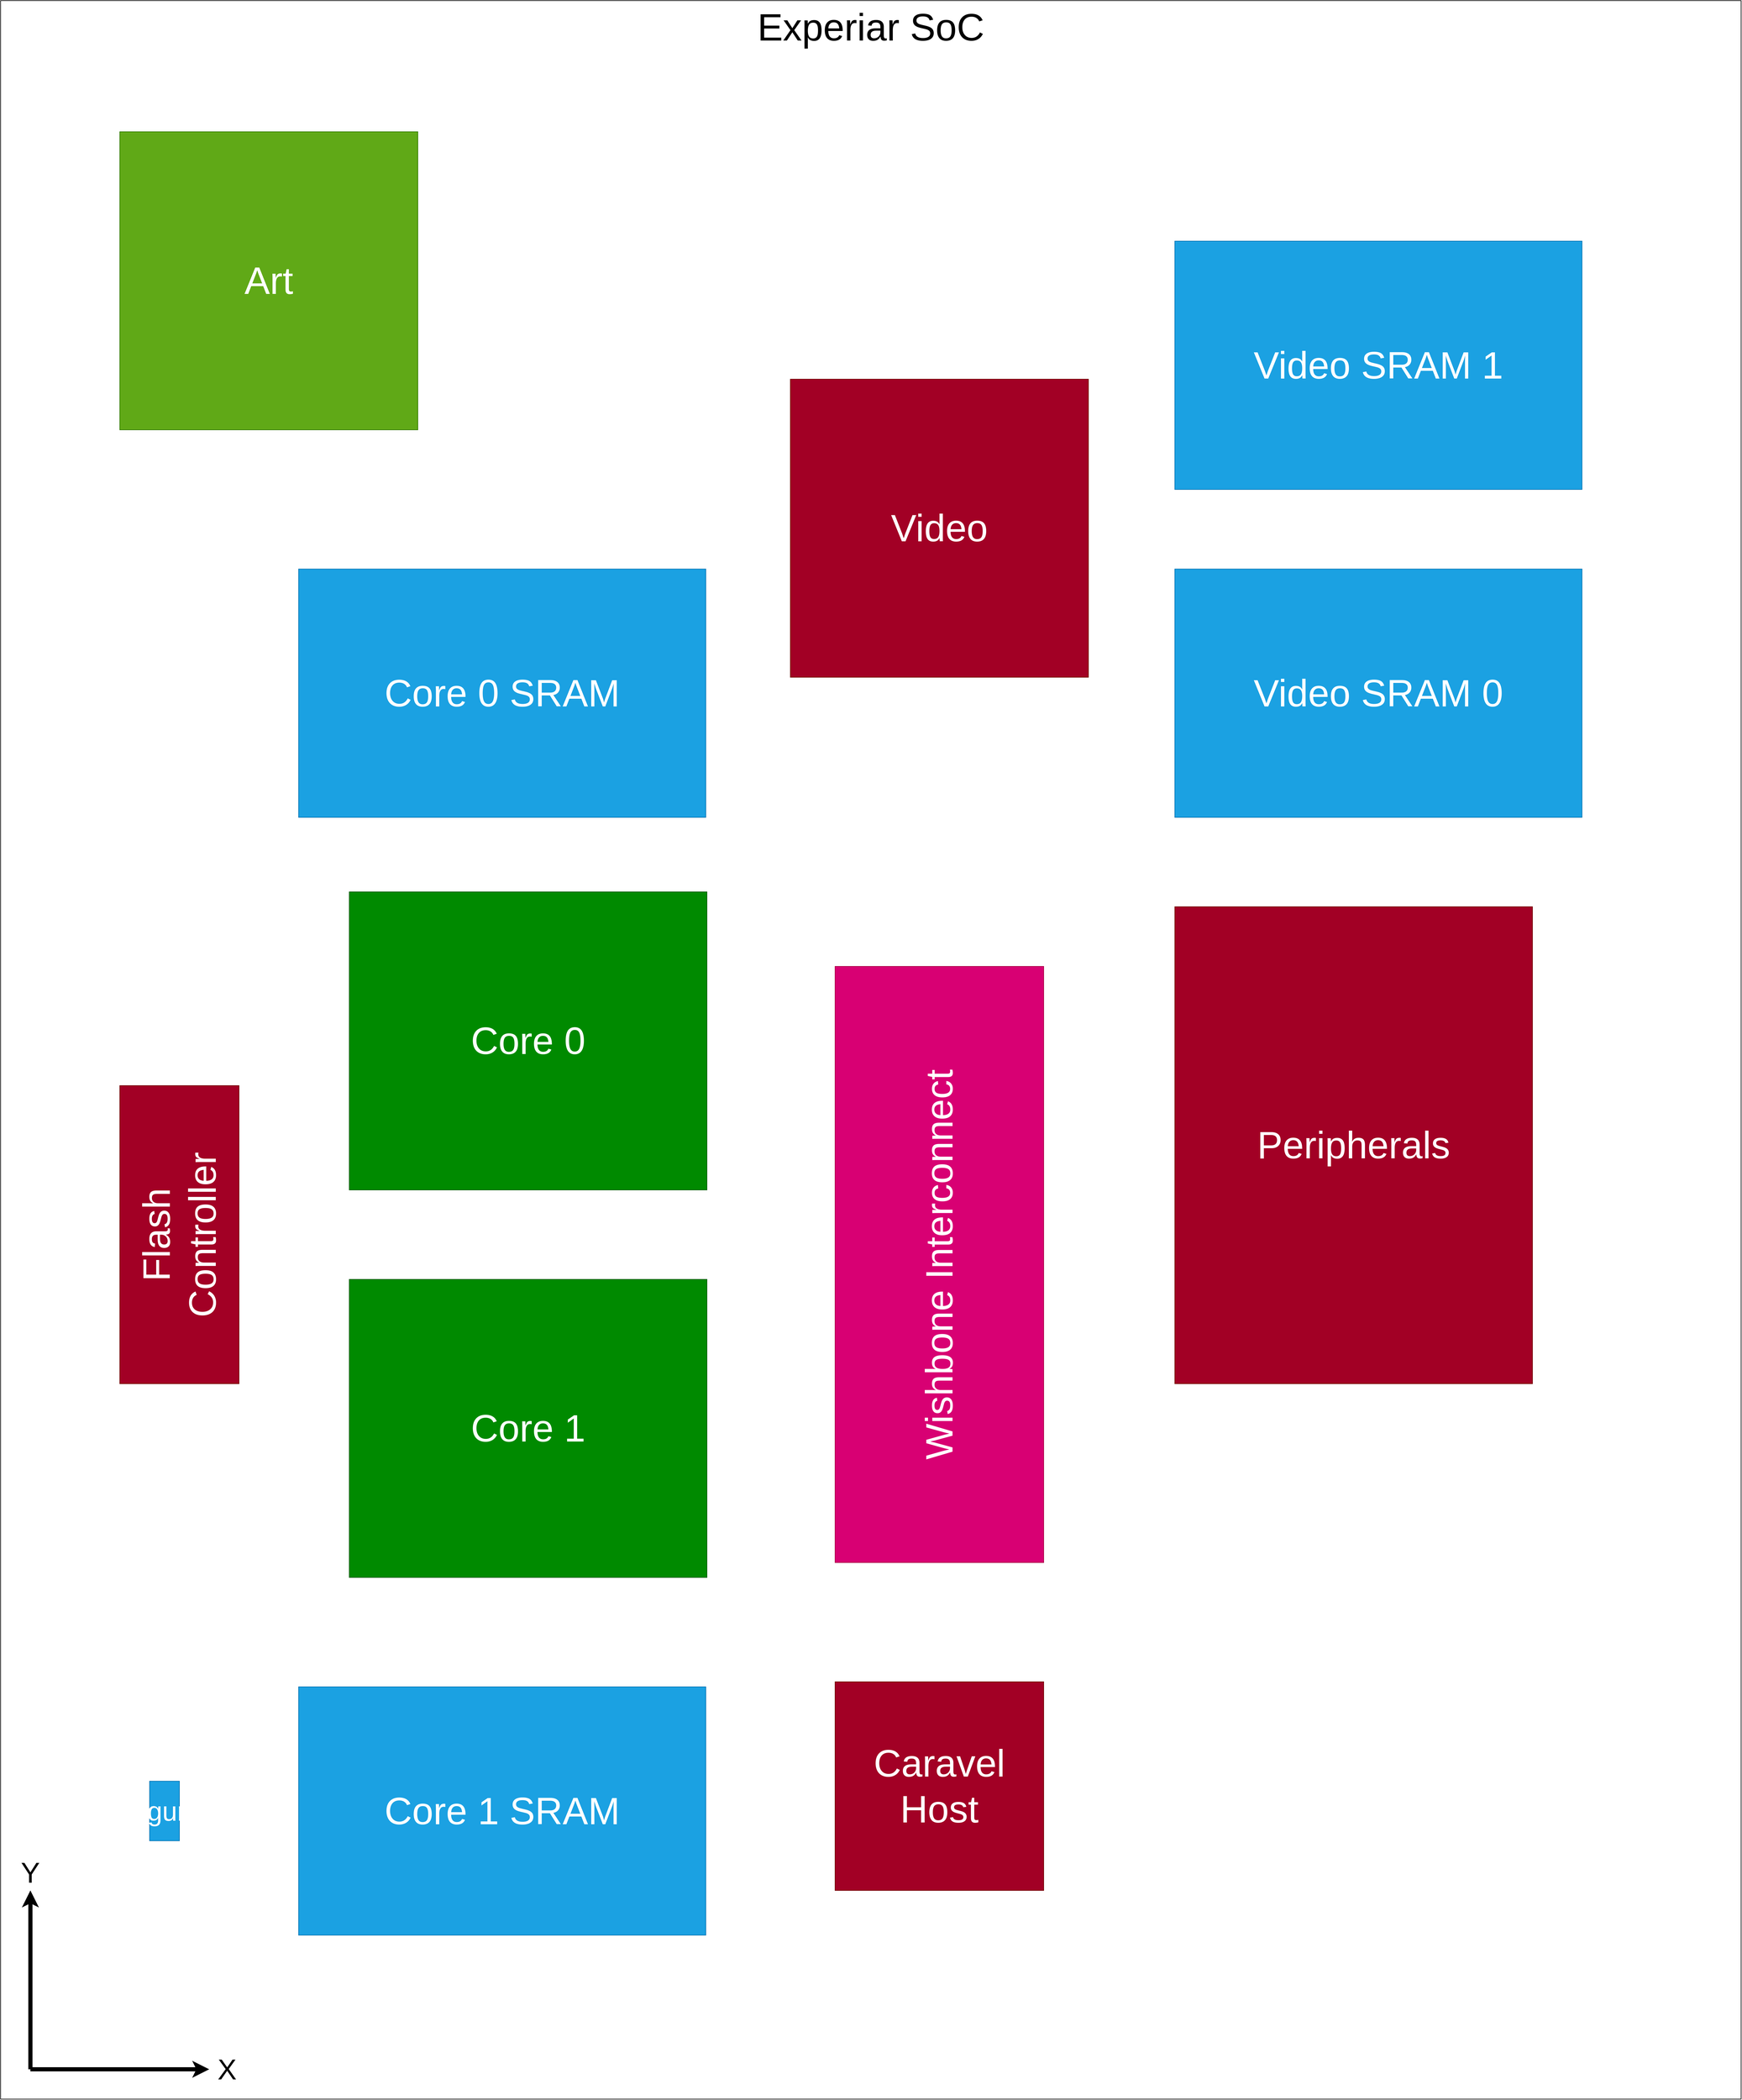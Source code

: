 <mxfile version="18.0.4" type="device" pages="2"><diagram id="yvsdHdthbN7Aulyef8FL" name="Chip"><mxGraphModel dx="5510" dy="5125" grid="1" gridSize="10" guides="1" tooltips="1" connect="0" arrows="0" fold="1" page="1" pageScale="1" pageWidth="1600" pageHeight="900" math="1" shadow="0"><root><mxCell id="0"/><mxCell id="1" parent="0"/><mxCell id="F5nkeVbqzN7qwwfJJaGw-9" value="" style="group;flipV=1;" parent="1" vertex="1" connectable="0"><mxGeometry x="100" y="100" width="2920" height="3520" as="geometry"/></mxCell><mxCell id="ul03ughP1UyIuIYH0G2M-1" value="&lt;font style=&quot;font-size: 64px&quot;&gt;Experiar SoC&lt;/font&gt;" style="rounded=0;whiteSpace=wrap;html=1;verticalAlign=top;flipV=0;direction=east;shadow=0;sketch=0;fillColor=default;gradientColor=none;glass=0;container=0;imageVerticalAlign=middle;noLabel=0;" parent="F5nkeVbqzN7qwwfJJaGw-9" vertex="1"><mxGeometry width="2920" height="3520" as="geometry"/></mxCell><mxCell id="KyZ2MTBXQiaxvafbOAjm-1" value="&lt;font style=&quot;font-size: 64px&quot;&gt;Wishbone Interconnect&lt;/font&gt;" style="rounded=0;whiteSpace=wrap;html=1;verticalAlign=middle;flipV=1;direction=east;shadow=0;sketch=0;fillColor=#d80073;glass=0;container=0;imageVerticalAlign=middle;noLabel=0;fontColor=#ffffff;strokeColor=#A50040;horizontal=0;" parent="F5nkeVbqzN7qwwfJJaGw-9" vertex="1"><mxGeometry x="1400" y="1620" width="350" height="1000" as="geometry"/></mxCell><mxCell id="KyZ2MTBXQiaxvafbOAjm-2" value="&lt;font style=&quot;font-size: 64px&quot;&gt;Peripherals&lt;/font&gt;" style="rounded=0;whiteSpace=wrap;html=1;verticalAlign=middle;flipV=1;direction=east;shadow=0;sketch=0;fillColor=#a20025;glass=0;container=0;imageVerticalAlign=middle;noLabel=0;fontColor=#ffffff;strokeColor=#6F0000;" parent="F5nkeVbqzN7qwwfJJaGw-9" vertex="1"><mxGeometry x="1970" y="1520" width="600" height="800" as="geometry"/></mxCell><mxCell id="KyZ2MTBXQiaxvafbOAjm-3" value="&lt;font style=&quot;font-size: 64px&quot;&gt;Core 0&lt;/font&gt;" style="rounded=0;whiteSpace=wrap;html=1;verticalAlign=middle;flipV=0;direction=east;shadow=0;sketch=0;fillColor=#008a00;glass=0;container=0;imageVerticalAlign=middle;noLabel=0;fontColor=#ffffff;strokeColor=#005700;" parent="F5nkeVbqzN7qwwfJJaGw-9" vertex="1"><mxGeometry x="585" y="1495" width="600" height="500" as="geometry"/></mxCell><mxCell id="KyZ2MTBXQiaxvafbOAjm-4" value="&lt;font style=&quot;font-size: 64px&quot;&gt;Core 1&lt;/font&gt;" style="rounded=0;whiteSpace=wrap;html=1;verticalAlign=middle;flipV=1;direction=east;shadow=0;sketch=0;fillColor=#008a00;glass=0;container=0;imageVerticalAlign=middle;noLabel=0;fontColor=#ffffff;strokeColor=#005700;" parent="F5nkeVbqzN7qwwfJJaGw-9" vertex="1"><mxGeometry x="585" y="2145" width="600" height="500" as="geometry"/></mxCell><mxCell id="KyZ2MTBXQiaxvafbOAjm-5" value="&lt;font style=&quot;font-size: 64px&quot;&gt;Core 1 SRAM&lt;/font&gt;" style="rounded=0;whiteSpace=wrap;html=1;verticalAlign=middle;flipV=1;direction=east;shadow=0;sketch=0;fillColor=#1ba1e2;glass=0;container=0;imageVerticalAlign=middle;noLabel=0;fontColor=#ffffff;strokeColor=#006EAF;" parent="F5nkeVbqzN7qwwfJJaGw-9" vertex="1"><mxGeometry x="500" y="2828.46" width="683.1" height="416.54" as="geometry"/></mxCell><mxCell id="KyZ2MTBXQiaxvafbOAjm-6" value="&lt;font style=&quot;font-size: 64px&quot;&gt;Core 0 SRAM&lt;/font&gt;" style="rounded=0;whiteSpace=wrap;html=1;verticalAlign=middle;flipV=1;direction=east;shadow=0;sketch=0;fillColor=#1ba1e2;glass=0;container=0;imageVerticalAlign=middle;noLabel=0;fontColor=#ffffff;strokeColor=#006EAF;" parent="F5nkeVbqzN7qwwfJJaGw-9" vertex="1"><mxGeometry x="500" y="953.46" width="683.1" height="416.54" as="geometry"/></mxCell><mxCell id="KyZ2MTBXQiaxvafbOAjm-7" value="&lt;font style=&quot;font-size: 64px&quot;&gt;Caravel Host&lt;/font&gt;" style="rounded=0;whiteSpace=wrap;html=1;verticalAlign=middle;flipV=1;direction=east;shadow=0;sketch=0;fillColor=#a20025;glass=0;container=0;imageVerticalAlign=middle;noLabel=0;fontColor=#ffffff;strokeColor=#6F0000;" parent="F5nkeVbqzN7qwwfJJaGw-9" vertex="1"><mxGeometry x="1400" y="2820" width="350" height="350" as="geometry"/></mxCell><mxCell id="KyZ2MTBXQiaxvafbOAjm-9" value="" style="endArrow=classic;html=1;rounded=0;strokeWidth=7;" parent="F5nkeVbqzN7qwwfJJaGw-9" edge="1"><mxGeometry width="50" height="50" relative="1" as="geometry"><mxPoint x="50" y="3470" as="sourcePoint"/><mxPoint x="50" y="3170" as="targetPoint"/></mxGeometry></mxCell><mxCell id="KyZ2MTBXQiaxvafbOAjm-10" value="" style="endArrow=classic;html=1;rounded=0;strokeWidth=7;" parent="F5nkeVbqzN7qwwfJJaGw-9" edge="1"><mxGeometry width="50" height="50" relative="1" as="geometry"><mxPoint x="50" y="3470" as="sourcePoint"/><mxPoint x="350" y="3470" as="targetPoint"/></mxGeometry></mxCell><mxCell id="KyZ2MTBXQiaxvafbOAjm-21" value="Y" style="text;html=1;strokeColor=none;fillColor=none;align=center;verticalAlign=middle;whiteSpace=wrap;rounded=0;fontSize=48;" parent="F5nkeVbqzN7qwwfJJaGw-9" vertex="1"><mxGeometry x="30" y="3120" width="40" height="40" as="geometry"/></mxCell><mxCell id="KyZ2MTBXQiaxvafbOAjm-22" value="X" style="text;html=1;strokeColor=none;fillColor=none;align=center;verticalAlign=middle;whiteSpace=wrap;rounded=0;fontSize=48;" parent="F5nkeVbqzN7qwwfJJaGw-9" vertex="1"><mxGeometry x="360" y="3450" width="40" height="40" as="geometry"/></mxCell><mxCell id="kEOpQD5vJWPCYRww3W3l-1" value="&lt;font style=&quot;font-size: 64px&quot;&gt;Art&lt;/font&gt;" style="rounded=0;whiteSpace=wrap;html=1;verticalAlign=middle;flipV=1;direction=east;shadow=0;sketch=0;fillColor=#60a917;glass=0;container=0;imageVerticalAlign=middle;noLabel=0;fontColor=#ffffff;strokeColor=#2D7600;" parent="F5nkeVbqzN7qwwfJJaGw-9" vertex="1"><mxGeometry x="200" y="220" width="500" height="500" as="geometry"/></mxCell><mxCell id="F5nkeVbqzN7qwwfJJaGw-1" value="&lt;font style=&quot;font-size: 64px&quot;&gt;Video&lt;/font&gt;" style="rounded=0;whiteSpace=wrap;html=1;verticalAlign=middle;flipV=1;direction=east;shadow=0;sketch=0;fillColor=#a20025;glass=0;container=0;imageVerticalAlign=middle;noLabel=0;fontColor=#ffffff;strokeColor=#6F0000;" parent="F5nkeVbqzN7qwwfJJaGw-9" vertex="1"><mxGeometry x="1325" y="635" width="500" height="500" as="geometry"/></mxCell><mxCell id="F5nkeVbqzN7qwwfJJaGw-2" value="&lt;font style=&quot;font-size: 64px&quot;&gt;Video SRAM 1&lt;/font&gt;" style="rounded=0;whiteSpace=wrap;html=1;verticalAlign=middle;flipV=1;direction=east;shadow=0;sketch=0;fillColor=#1ba1e2;glass=0;container=0;imageVerticalAlign=middle;noLabel=0;fontColor=#ffffff;strokeColor=#006EAF;" parent="F5nkeVbqzN7qwwfJJaGw-9" vertex="1"><mxGeometry x="1970" y="403.46" width="683.1" height="416.54" as="geometry"/></mxCell><mxCell id="F5nkeVbqzN7qwwfJJaGw-3" value="&lt;font style=&quot;font-size: 64px&quot;&gt;Video SRAM 0&lt;/font&gt;" style="rounded=0;whiteSpace=wrap;html=1;verticalAlign=middle;flipV=1;direction=east;shadow=0;sketch=0;fillColor=#1ba1e2;glass=0;container=0;imageVerticalAlign=middle;noLabel=0;fontColor=#ffffff;strokeColor=#006EAF;" parent="F5nkeVbqzN7qwwfJJaGw-9" vertex="1"><mxGeometry x="1970" y="953.46" width="683.1" height="416.54" as="geometry"/></mxCell><mxCell id="F5nkeVbqzN7qwwfJJaGw-8" value="&lt;font style=&quot;font-size: 45px;&quot;&gt;Configuration&lt;/font&gt;" style="rounded=0;whiteSpace=wrap;html=1;verticalAlign=middle;flipV=1;direction=east;shadow=0;sketch=0;fillColor=#1ba1e2;glass=0;container=0;imageVerticalAlign=middle;noLabel=0;fontColor=#ffffff;strokeColor=#006EAF;horizontal=1;" parent="F5nkeVbqzN7qwwfJJaGw-9" vertex="1"><mxGeometry x="250" y="2986.73" width="50" height="100" as="geometry"/></mxCell><mxCell id="zKgmCt91TdVVQ_jArr60-1" value="&lt;font style=&quot;font-size: 64px&quot;&gt;Flash&lt;br&gt;Controller&lt;br&gt;&lt;/font&gt;" style="rounded=0;whiteSpace=wrap;html=1;verticalAlign=middle;flipV=1;direction=east;shadow=0;sketch=0;fillColor=#a20025;glass=0;container=0;imageVerticalAlign=middle;noLabel=0;fontColor=#ffffff;strokeColor=#6F0000;horizontal=0;" vertex="1" parent="F5nkeVbqzN7qwwfJJaGw-9"><mxGeometry x="200" y="1820" width="200" height="500" as="geometry"/></mxCell></root></mxGraphModel></diagram><diagram id="kcoLZmZ3kFTKQlzi6wLs" name="Peripherals"><mxGraphModel dx="1422" dy="865" grid="1" gridSize="10" guides="1" tooltips="1" connect="0" arrows="0" fold="1" page="1" pageScale="1" pageWidth="1600" pageHeight="900" math="1" shadow="0"><root><mxCell id="0"/><mxCell id="1" parent="0"/><mxCell id="biApISmDoDsnWp0QtFlV-1" value="&lt;font style=&quot;font-size: 32px&quot;&gt;Peripherals&lt;/font&gt;" style="rounded=0;whiteSpace=wrap;html=1;verticalAlign=top;" parent="1" vertex="1"><mxGeometry x="100" y="100" width="1000" height="1500" as="geometry"/></mxCell><mxCell id="biApISmDoDsnWp0QtFlV-2" value="&lt;font style=&quot;font-size: 32px&quot;&gt;GPIO&lt;/font&gt;" style="rounded=0;whiteSpace=wrap;html=1;fillColor=#6a00ff;fontColor=#ffffff;strokeColor=#3700CC;verticalAlign=top;" parent="1" vertex="1"><mxGeometry x="200" y="200" width="350" height="350" as="geometry"/></mxCell><mxCell id="biApISmDoDsnWp0QtFlV-6" value="&lt;font style=&quot;font-size: 32px&quot;&gt;IO Multiplexer&lt;/font&gt;" style="rounded=0;whiteSpace=wrap;html=1;fillColor=#a20025;fontColor=#ffffff;strokeColor=#6F0000;verticalAlign=top;" parent="1" vertex="1"><mxGeometry x="750" y="200" width="200" height="200" as="geometry"/></mxCell><mxCell id="biApISmDoDsnWp0QtFlV-8" value="&lt;font style=&quot;font-size: 32px&quot;&gt;PWM&lt;/font&gt;" style="rounded=0;whiteSpace=wrap;html=1;fillColor=#6a00ff;fontColor=#ffffff;strokeColor=#3700CC;verticalAlign=top;" parent="1" vertex="1"><mxGeometry x="650" y="600" width="390" height="490" as="geometry"/></mxCell><mxCell id="biApISmDoDsnWp0QtFlV-9" value="&lt;font style=&quot;font-size: 32px&quot;&gt;SPI&lt;br&gt;&lt;/font&gt;" style="rounded=0;whiteSpace=wrap;html=1;fillColor=#6a00ff;fontColor=#ffffff;strokeColor=#3700CC;verticalAlign=top;" parent="1" vertex="1"><mxGeometry x="200" y="675" width="200" height="200" as="geometry"/></mxCell><mxCell id="biApISmDoDsnWp0QtFlV-10" value="&lt;font style=&quot;font-size: 32px&quot;&gt;UART&lt;/font&gt;" style="rounded=0;whiteSpace=wrap;html=1;fillColor=#6a00ff;fontColor=#ffffff;strokeColor=#3700CC;verticalAlign=top;" parent="1" vertex="1"><mxGeometry x="650" y="1150" width="350" height="350" as="geometry"/></mxCell><mxCell id="biApISmDoDsnWp0QtFlV-11" value="&lt;font style=&quot;font-size: 32px&quot;&gt;Wishbone Peripheral Bus Interface&lt;/font&gt;" style="rounded=0;whiteSpace=wrap;html=1;fillColor=#d80073;fontColor=#ffffff;strokeColor=#A50040;verticalAlign=top;" parent="1" vertex="1"><mxGeometry x="200" y="1150" width="350" height="350" as="geometry"/></mxCell></root></mxGraphModel></diagram></mxfile>